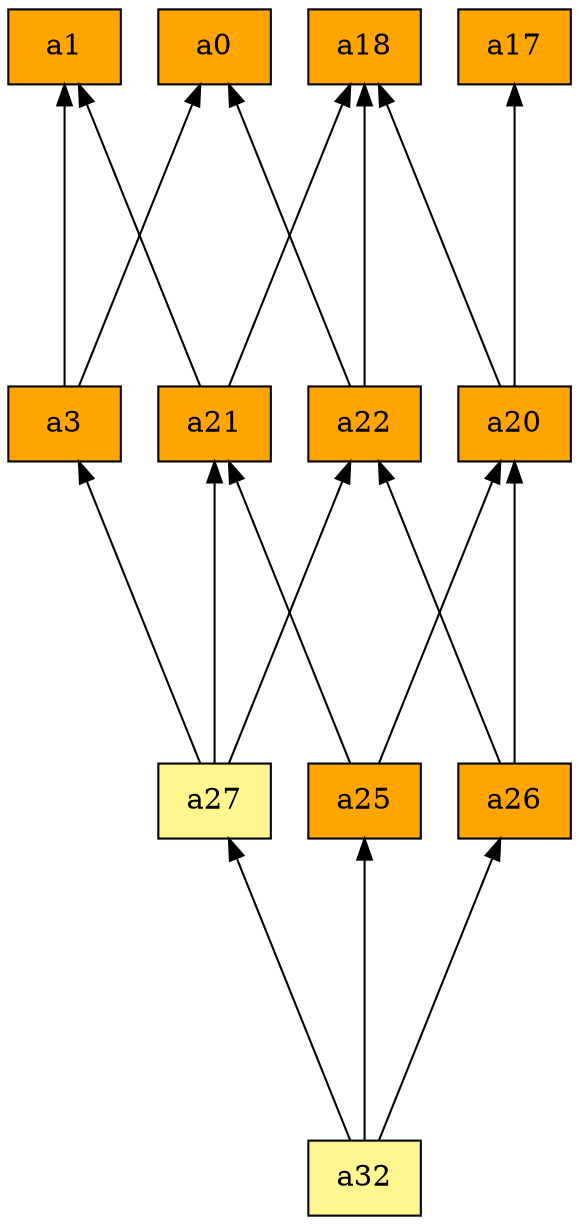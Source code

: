 digraph G {
rankdir=BT;ranksep="2.0";
"a1" [shape=record,fillcolor=orange,style=filled,label="{a1}"];
"a32" [shape=record,fillcolor=khaki1,style=filled,label="{a32}"];
"a3" [shape=record,fillcolor=orange,style=filled,label="{a3}"];
"a20" [shape=record,fillcolor=orange,style=filled,label="{a20}"];
"a17" [shape=record,fillcolor=orange,style=filled,label="{a17}"];
"a26" [shape=record,fillcolor=orange,style=filled,label="{a26}"];
"a25" [shape=record,fillcolor=orange,style=filled,label="{a25}"];
"a0" [shape=record,fillcolor=orange,style=filled,label="{a0}"];
"a18" [shape=record,fillcolor=orange,style=filled,label="{a18}"];
"a27" [shape=record,fillcolor=khaki1,style=filled,label="{a27}"];
"a21" [shape=record,fillcolor=orange,style=filled,label="{a21}"];
"a22" [shape=record,fillcolor=orange,style=filled,label="{a22}"];
"a32" -> "a25"
"a32" -> "a27"
"a32" -> "a26"
"a3" -> "a1"
"a3" -> "a0"
"a20" -> "a18"
"a20" -> "a17"
"a26" -> "a20"
"a26" -> "a22"
"a25" -> "a20"
"a25" -> "a21"
"a27" -> "a3"
"a27" -> "a21"
"a27" -> "a22"
"a21" -> "a1"
"a21" -> "a18"
"a22" -> "a0"
"a22" -> "a18"
}